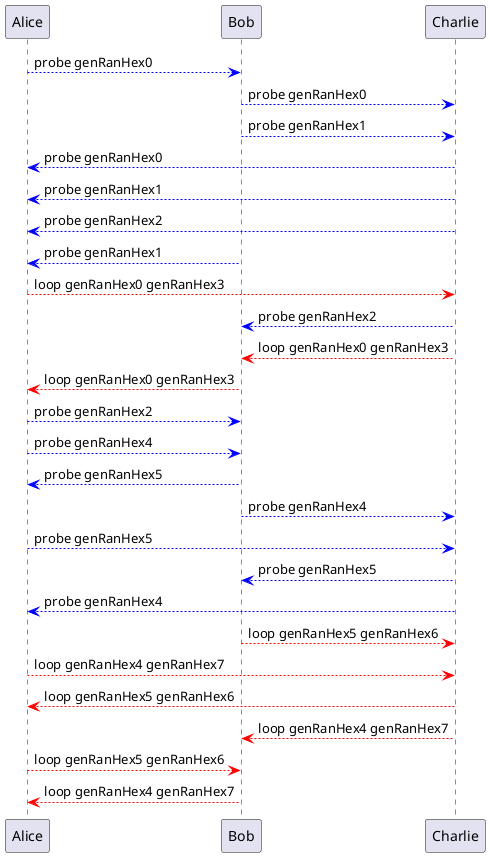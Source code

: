 @startuml messages
Alice -[#blue]-> Bob: probe genRanHex0
Bob -[#blue]-> Charlie: probe genRanHex0
Bob -[#blue]-> Charlie: probe genRanHex1
Charlie -[#blue]-> Alice: probe genRanHex0
Charlie -[#blue]-> Alice: probe genRanHex1
Charlie -[#blue]-> Alice: probe genRanHex2
Bob -[#blue]-> Alice: probe genRanHex1
Alice -[#red]-> Charlie: loop genRanHex0 genRanHex3
Charlie -[#blue]-> Bob: probe genRanHex2
Charlie -[#red]-> Bob: loop genRanHex0 genRanHex3
Bob -[#red]-> Alice: loop genRanHex0 genRanHex3
Alice -[#blue]-> Bob: probe genRanHex2
Alice -[#blue]-> Bob: probe genRanHex4
Bob -[#blue]-> Alice: probe genRanHex5
Bob -[#blue]-> Charlie: probe genRanHex4
Alice -[#blue]-> Charlie: probe genRanHex5
Charlie -[#blue]-> Bob: probe genRanHex5
Charlie -[#blue]-> Alice: probe genRanHex4
Bob -[#red]-> Charlie: loop genRanHex5 genRanHex6
Alice -[#red]-> Charlie: loop genRanHex4 genRanHex7
Charlie -[#red]-> Alice: loop genRanHex5 genRanHex6
Charlie -[#red]-> Bob: loop genRanHex4 genRanHex7
Alice -[#red]-> Bob: loop genRanHex5 genRanHex6
Bob -[#red]-> Alice: loop genRanHex4 genRanHex7
@enduml